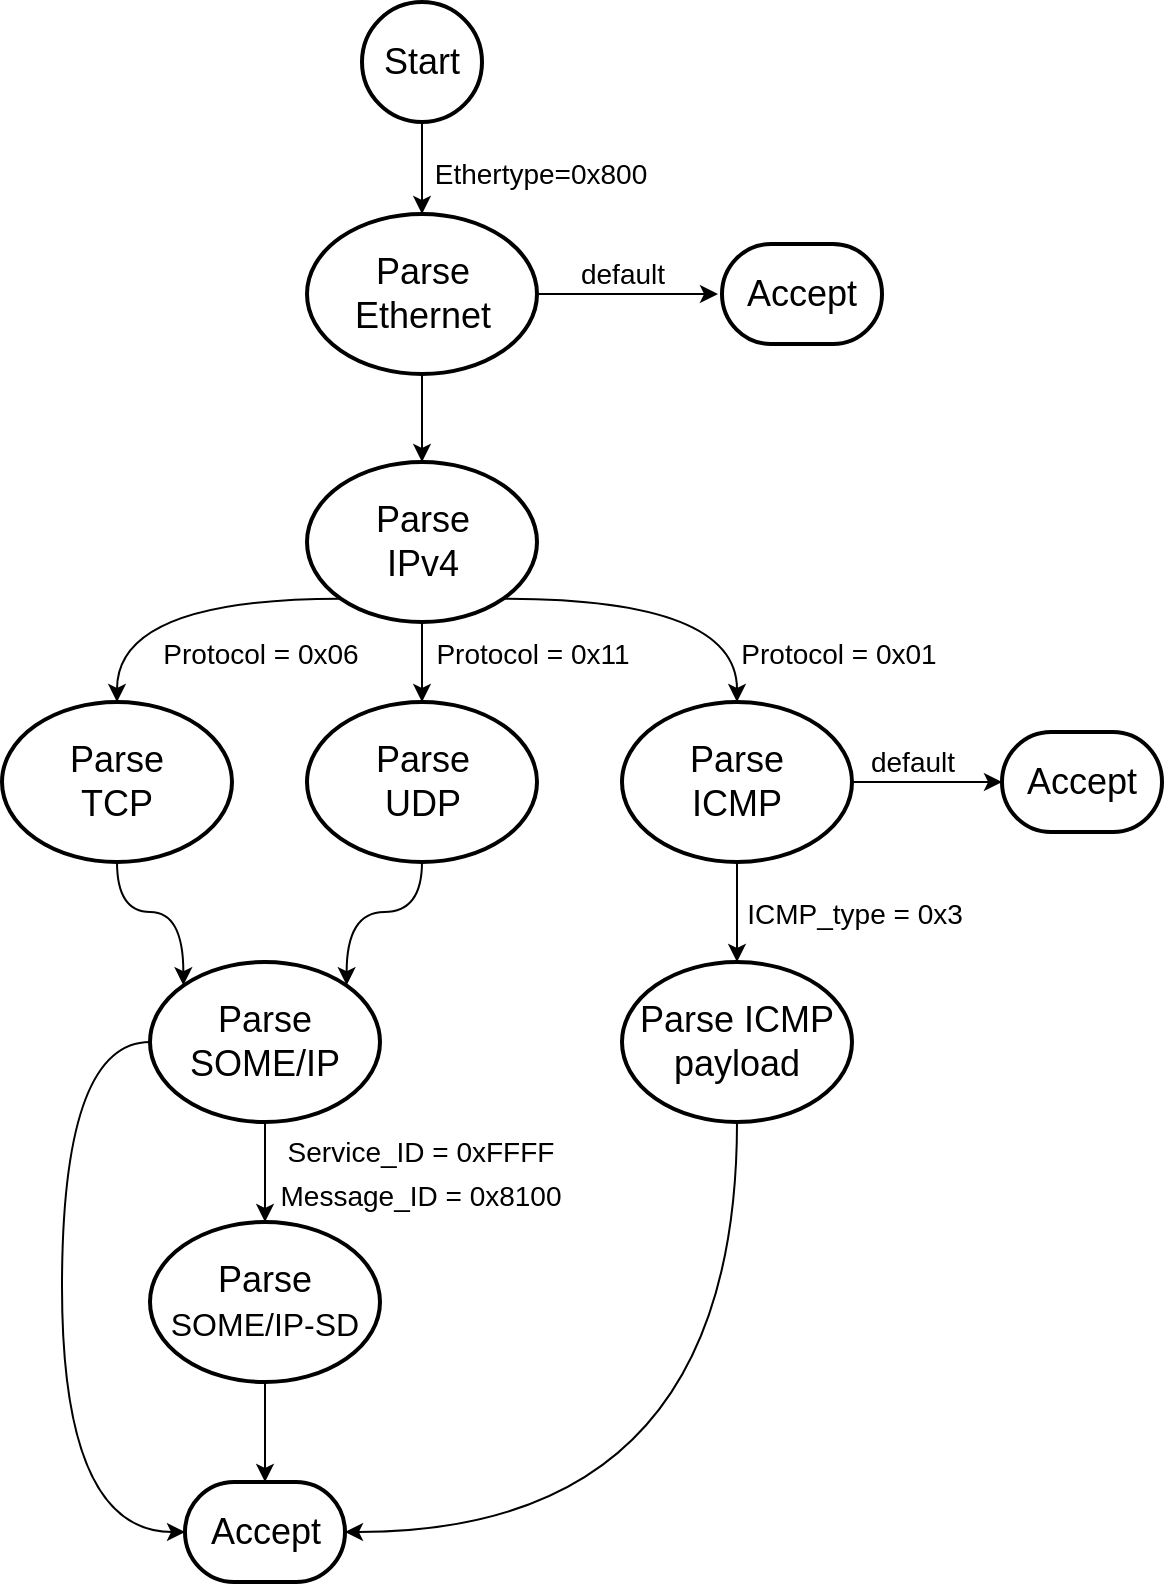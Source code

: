 <mxfile version="17.4.3" type="github">
  <diagram id="de1gd--JB8ZijS5LSh59" name="Page-1">
    <mxGraphModel dx="686" dy="526" grid="1" gridSize="10" guides="1" tooltips="1" connect="1" arrows="1" fold="1" page="1" pageScale="1" pageWidth="850" pageHeight="1100" math="0" shadow="0">
      <root>
        <mxCell id="0" />
        <mxCell id="1" parent="0" />
        <mxCell id="QgLFE1ABTUtCQ2_hICMf-3" style="edgeStyle=orthogonalEdgeStyle;rounded=0;orthogonalLoop=1;jettySize=auto;html=1;exitX=0.5;exitY=1;exitDx=0;exitDy=0;exitPerimeter=0;entryX=0.5;entryY=0;entryDx=0;entryDy=0;entryPerimeter=0;fontSize=18;" edge="1" parent="1" source="QgLFE1ABTUtCQ2_hICMf-1" target="QgLFE1ABTUtCQ2_hICMf-2">
          <mxGeometry relative="1" as="geometry" />
        </mxCell>
        <mxCell id="QgLFE1ABTUtCQ2_hICMf-1" value="Start" style="strokeWidth=2;html=1;shape=mxgraph.flowchart.start_2;whiteSpace=wrap;fontSize=18;" vertex="1" parent="1">
          <mxGeometry x="320" y="50" width="60" height="60" as="geometry" />
        </mxCell>
        <mxCell id="QgLFE1ABTUtCQ2_hICMf-5" style="edgeStyle=orthogonalEdgeStyle;rounded=0;orthogonalLoop=1;jettySize=auto;html=1;exitX=1;exitY=0.5;exitDx=0;exitDy=0;exitPerimeter=0;entryX=0;entryY=0.5;entryDx=0;entryDy=0;entryPerimeter=0;fontSize=18;" edge="1" parent="1" source="QgLFE1ABTUtCQ2_hICMf-2">
          <mxGeometry relative="1" as="geometry">
            <mxPoint x="413" y="196" as="sourcePoint" />
            <mxPoint x="498" y="196" as="targetPoint" />
          </mxGeometry>
        </mxCell>
        <mxCell id="QgLFE1ABTUtCQ2_hICMf-10" style="edgeStyle=orthogonalEdgeStyle;rounded=0;orthogonalLoop=1;jettySize=auto;html=1;exitX=0.5;exitY=1;exitDx=0;exitDy=0;exitPerimeter=0;entryX=0.5;entryY=0;entryDx=0;entryDy=0;entryPerimeter=0;fontSize=18;" edge="1" parent="1" source="QgLFE1ABTUtCQ2_hICMf-2" target="QgLFE1ABTUtCQ2_hICMf-9">
          <mxGeometry relative="1" as="geometry" />
        </mxCell>
        <mxCell id="QgLFE1ABTUtCQ2_hICMf-2" value="Parse Ethernet" style="strokeWidth=2;html=1;shape=mxgraph.flowchart.start_1;whiteSpace=wrap;fontSize=18;" vertex="1" parent="1">
          <mxGeometry x="292.5" y="156" width="115" height="80" as="geometry" />
        </mxCell>
        <mxCell id="QgLFE1ABTUtCQ2_hICMf-4" value="Accept" style="strokeWidth=2;html=1;shape=mxgraph.flowchart.terminator;whiteSpace=wrap;fontSize=18;" vertex="1" parent="1">
          <mxGeometry x="500" y="171" width="80" height="50" as="geometry" />
        </mxCell>
        <mxCell id="QgLFE1ABTUtCQ2_hICMf-6" value="&lt;font style=&quot;font-size: 14px&quot;&gt;default&lt;/font&gt;" style="text;html=1;align=center;verticalAlign=middle;resizable=0;points=[];autosize=1;strokeColor=none;fillColor=none;fontSize=18;" vertex="1" parent="1">
          <mxGeometry x="565" y="414" width="60" height="30" as="geometry" />
        </mxCell>
        <mxCell id="QgLFE1ABTUtCQ2_hICMf-14" style="edgeStyle=orthogonalEdgeStyle;rounded=0;orthogonalLoop=1;jettySize=auto;html=1;exitX=0.145;exitY=0.855;exitDx=0;exitDy=0;exitPerimeter=0;fontSize=14;curved=1;" edge="1" parent="1" source="QgLFE1ABTUtCQ2_hICMf-9" target="QgLFE1ABTUtCQ2_hICMf-12">
          <mxGeometry relative="1" as="geometry" />
        </mxCell>
        <mxCell id="QgLFE1ABTUtCQ2_hICMf-15" style="edgeStyle=orthogonalEdgeStyle;curved=1;rounded=0;orthogonalLoop=1;jettySize=auto;html=1;exitX=0.855;exitY=0.855;exitDx=0;exitDy=0;exitPerimeter=0;fontSize=14;" edge="1" parent="1" source="QgLFE1ABTUtCQ2_hICMf-9" target="QgLFE1ABTUtCQ2_hICMf-13">
          <mxGeometry relative="1" as="geometry" />
        </mxCell>
        <mxCell id="QgLFE1ABTUtCQ2_hICMf-16" style="edgeStyle=orthogonalEdgeStyle;curved=1;rounded=0;orthogonalLoop=1;jettySize=auto;html=1;exitX=0.5;exitY=1;exitDx=0;exitDy=0;exitPerimeter=0;fontSize=14;" edge="1" parent="1" source="QgLFE1ABTUtCQ2_hICMf-9" target="QgLFE1ABTUtCQ2_hICMf-11">
          <mxGeometry relative="1" as="geometry" />
        </mxCell>
        <mxCell id="QgLFE1ABTUtCQ2_hICMf-9" value="Parse &lt;br&gt;IPv4" style="strokeWidth=2;html=1;shape=mxgraph.flowchart.start_1;whiteSpace=wrap;fontSize=18;" vertex="1" parent="1">
          <mxGeometry x="292.5" y="280" width="115" height="80" as="geometry" />
        </mxCell>
        <mxCell id="QgLFE1ABTUtCQ2_hICMf-28" style="edgeStyle=orthogonalEdgeStyle;curved=1;rounded=0;orthogonalLoop=1;jettySize=auto;html=1;exitX=0.5;exitY=1;exitDx=0;exitDy=0;exitPerimeter=0;entryX=0.855;entryY=0.145;entryDx=0;entryDy=0;entryPerimeter=0;fontSize=14;" edge="1" parent="1" source="QgLFE1ABTUtCQ2_hICMf-11" target="QgLFE1ABTUtCQ2_hICMf-26">
          <mxGeometry relative="1" as="geometry" />
        </mxCell>
        <mxCell id="QgLFE1ABTUtCQ2_hICMf-11" value="Parse &lt;br&gt;UDP" style="strokeWidth=2;html=1;shape=mxgraph.flowchart.start_1;whiteSpace=wrap;fontSize=18;" vertex="1" parent="1">
          <mxGeometry x="292.5" y="400" width="115" height="80" as="geometry" />
        </mxCell>
        <mxCell id="QgLFE1ABTUtCQ2_hICMf-27" style="edgeStyle=orthogonalEdgeStyle;curved=1;rounded=0;orthogonalLoop=1;jettySize=auto;html=1;exitX=0.5;exitY=1;exitDx=0;exitDy=0;exitPerimeter=0;entryX=0.145;entryY=0.145;entryDx=0;entryDy=0;entryPerimeter=0;fontSize=14;" edge="1" parent="1" source="QgLFE1ABTUtCQ2_hICMf-12" target="QgLFE1ABTUtCQ2_hICMf-26">
          <mxGeometry relative="1" as="geometry" />
        </mxCell>
        <mxCell id="QgLFE1ABTUtCQ2_hICMf-12" value="Parse &lt;br&gt;TCP" style="strokeWidth=2;html=1;shape=mxgraph.flowchart.start_1;whiteSpace=wrap;fontSize=18;" vertex="1" parent="1">
          <mxGeometry x="140" y="400" width="115" height="80" as="geometry" />
        </mxCell>
        <mxCell id="QgLFE1ABTUtCQ2_hICMf-22" style="edgeStyle=orthogonalEdgeStyle;curved=1;rounded=0;orthogonalLoop=1;jettySize=auto;html=1;exitX=1;exitY=0.5;exitDx=0;exitDy=0;exitPerimeter=0;entryX=0;entryY=0.5;entryDx=0;entryDy=0;entryPerimeter=0;fontSize=14;" edge="1" parent="1" source="QgLFE1ABTUtCQ2_hICMf-13" target="QgLFE1ABTUtCQ2_hICMf-21">
          <mxGeometry relative="1" as="geometry" />
        </mxCell>
        <mxCell id="QgLFE1ABTUtCQ2_hICMf-30" style="edgeStyle=orthogonalEdgeStyle;curved=1;rounded=0;orthogonalLoop=1;jettySize=auto;html=1;exitX=0.5;exitY=1;exitDx=0;exitDy=0;exitPerimeter=0;fontSize=14;" edge="1" parent="1" source="QgLFE1ABTUtCQ2_hICMf-13" target="QgLFE1ABTUtCQ2_hICMf-29">
          <mxGeometry relative="1" as="geometry" />
        </mxCell>
        <mxCell id="QgLFE1ABTUtCQ2_hICMf-13" value="Parse &lt;br&gt;ICMP" style="strokeWidth=2;html=1;shape=mxgraph.flowchart.start_1;whiteSpace=wrap;fontSize=18;" vertex="1" parent="1">
          <mxGeometry x="450" y="400" width="115" height="80" as="geometry" />
        </mxCell>
        <mxCell id="QgLFE1ABTUtCQ2_hICMf-17" value="&lt;font style=&quot;font-size: 14px&quot;&gt;Protocol = 0x01&lt;/font&gt;" style="text;html=1;align=center;verticalAlign=middle;resizable=0;points=[];autosize=1;strokeColor=none;fillColor=none;fontSize=18;" vertex="1" parent="1">
          <mxGeometry x="503" y="360" width="110" height="30" as="geometry" />
        </mxCell>
        <mxCell id="QgLFE1ABTUtCQ2_hICMf-19" value="&lt;font style=&quot;font-size: 14px&quot;&gt;Protocol = 0x11&lt;/font&gt;" style="text;html=1;align=center;verticalAlign=middle;resizable=0;points=[];autosize=1;strokeColor=none;fillColor=none;fontSize=18;" vertex="1" parent="1">
          <mxGeometry x="350" y="360" width="110" height="30" as="geometry" />
        </mxCell>
        <mxCell id="QgLFE1ABTUtCQ2_hICMf-20" value="&lt;font style=&quot;font-size: 14px&quot;&gt;Protocol = 0x06&lt;/font&gt;" style="text;html=1;align=center;verticalAlign=middle;resizable=0;points=[];autosize=1;strokeColor=none;fillColor=none;fontSize=18;" vertex="1" parent="1">
          <mxGeometry x="214" y="360" width="110" height="30" as="geometry" />
        </mxCell>
        <mxCell id="QgLFE1ABTUtCQ2_hICMf-21" value="Accept" style="strokeWidth=2;html=1;shape=mxgraph.flowchart.terminator;whiteSpace=wrap;fontSize=18;" vertex="1" parent="1">
          <mxGeometry x="640" y="415" width="80" height="50" as="geometry" />
        </mxCell>
        <mxCell id="QgLFE1ABTUtCQ2_hICMf-24" value="&lt;font style=&quot;font-size: 14px&quot;&gt;default&lt;/font&gt;" style="text;html=1;align=center;verticalAlign=middle;resizable=0;points=[];autosize=1;strokeColor=none;fillColor=none;fontSize=18;" vertex="1" parent="1">
          <mxGeometry x="420" y="170" width="60" height="30" as="geometry" />
        </mxCell>
        <mxCell id="QgLFE1ABTUtCQ2_hICMf-25" value="&lt;font style=&quot;font-size: 14px&quot;&gt;Ethertype=0x800&lt;/font&gt;" style="text;html=1;align=center;verticalAlign=middle;resizable=0;points=[];autosize=1;strokeColor=none;fillColor=none;fontSize=18;" vertex="1" parent="1">
          <mxGeometry x="349" y="120" width="120" height="30" as="geometry" />
        </mxCell>
        <mxCell id="QgLFE1ABTUtCQ2_hICMf-33" style="edgeStyle=orthogonalEdgeStyle;curved=1;rounded=0;orthogonalLoop=1;jettySize=auto;html=1;exitX=0.5;exitY=1;exitDx=0;exitDy=0;exitPerimeter=0;fontSize=16;" edge="1" parent="1" source="QgLFE1ABTUtCQ2_hICMf-26" target="QgLFE1ABTUtCQ2_hICMf-32">
          <mxGeometry relative="1" as="geometry" />
        </mxCell>
        <mxCell id="QgLFE1ABTUtCQ2_hICMf-38" style="edgeStyle=orthogonalEdgeStyle;curved=1;rounded=0;orthogonalLoop=1;jettySize=auto;html=1;exitX=0;exitY=0.5;exitDx=0;exitDy=0;exitPerimeter=0;entryX=0;entryY=0.5;entryDx=0;entryDy=0;entryPerimeter=0;fontSize=16;" edge="1" parent="1" source="QgLFE1ABTUtCQ2_hICMf-26" target="QgLFE1ABTUtCQ2_hICMf-35">
          <mxGeometry relative="1" as="geometry">
            <Array as="points">
              <mxPoint x="170" y="570" />
              <mxPoint x="170" y="815" />
            </Array>
          </mxGeometry>
        </mxCell>
        <mxCell id="QgLFE1ABTUtCQ2_hICMf-26" value="Parse &lt;br&gt;SOME/IP" style="strokeWidth=2;html=1;shape=mxgraph.flowchart.start_1;whiteSpace=wrap;fontSize=18;" vertex="1" parent="1">
          <mxGeometry x="214" y="530" width="115" height="80" as="geometry" />
        </mxCell>
        <mxCell id="QgLFE1ABTUtCQ2_hICMf-37" style="edgeStyle=orthogonalEdgeStyle;curved=1;rounded=0;orthogonalLoop=1;jettySize=auto;html=1;exitX=0.5;exitY=1;exitDx=0;exitDy=0;exitPerimeter=0;entryX=1;entryY=0.5;entryDx=0;entryDy=0;entryPerimeter=0;fontSize=16;" edge="1" parent="1" source="QgLFE1ABTUtCQ2_hICMf-29" target="QgLFE1ABTUtCQ2_hICMf-35">
          <mxGeometry relative="1" as="geometry" />
        </mxCell>
        <mxCell id="QgLFE1ABTUtCQ2_hICMf-29" value="Parse ICMP payload" style="strokeWidth=2;html=1;shape=mxgraph.flowchart.start_1;whiteSpace=wrap;fontSize=18;" vertex="1" parent="1">
          <mxGeometry x="450" y="530" width="115" height="80" as="geometry" />
        </mxCell>
        <mxCell id="QgLFE1ABTUtCQ2_hICMf-31" value="&lt;font style=&quot;font-size: 14px&quot;&gt;ICMP_type&lt;font style=&quot;font-size: 14px&quot;&gt; = 0x3&lt;/font&gt;&lt;/font&gt;" style="text;html=1;align=center;verticalAlign=middle;resizable=0;points=[];autosize=1;strokeColor=none;fillColor=none;fontSize=18;" vertex="1" parent="1">
          <mxGeometry x="506" y="490" width="120" height="30" as="geometry" />
        </mxCell>
        <mxCell id="QgLFE1ABTUtCQ2_hICMf-36" style="edgeStyle=orthogonalEdgeStyle;curved=1;rounded=0;orthogonalLoop=1;jettySize=auto;html=1;exitX=0.5;exitY=1;exitDx=0;exitDy=0;exitPerimeter=0;fontSize=16;" edge="1" parent="1" source="QgLFE1ABTUtCQ2_hICMf-32" target="QgLFE1ABTUtCQ2_hICMf-35">
          <mxGeometry relative="1" as="geometry" />
        </mxCell>
        <mxCell id="QgLFE1ABTUtCQ2_hICMf-32" value="Parse &lt;br&gt;&lt;font style=&quot;font-size: 16px&quot;&gt;SOME/IP-SD&lt;/font&gt;" style="strokeWidth=2;html=1;shape=mxgraph.flowchart.start_1;whiteSpace=wrap;fontSize=18;" vertex="1" parent="1">
          <mxGeometry x="214" y="660" width="115" height="80" as="geometry" />
        </mxCell>
        <mxCell id="QgLFE1ABTUtCQ2_hICMf-34" value="&lt;div&gt;&lt;font style=&quot;font-size: 14px&quot;&gt;Service_ID&lt;font style=&quot;font-size: 14px&quot;&gt; = 0xFFFF&lt;/font&gt;&lt;/font&gt;&lt;/div&gt;&lt;div align=&quot;left&quot;&gt;&lt;font style=&quot;font-size: 14px&quot;&gt;&lt;font style=&quot;font-size: 14px&quot;&gt;Message_ID = 0x8100&lt;br&gt;&lt;/font&gt;&lt;/font&gt;&lt;/div&gt;" style="text;html=1;align=center;verticalAlign=middle;resizable=0;points=[];autosize=1;strokeColor=none;fillColor=none;fontSize=18;" vertex="1" parent="1">
          <mxGeometry x="269" y="610" width="160" height="50" as="geometry" />
        </mxCell>
        <mxCell id="QgLFE1ABTUtCQ2_hICMf-35" value="Accept" style="strokeWidth=2;html=1;shape=mxgraph.flowchart.terminator;whiteSpace=wrap;fontSize=18;" vertex="1" parent="1">
          <mxGeometry x="231.5" y="790" width="80" height="50" as="geometry" />
        </mxCell>
      </root>
    </mxGraphModel>
  </diagram>
</mxfile>
